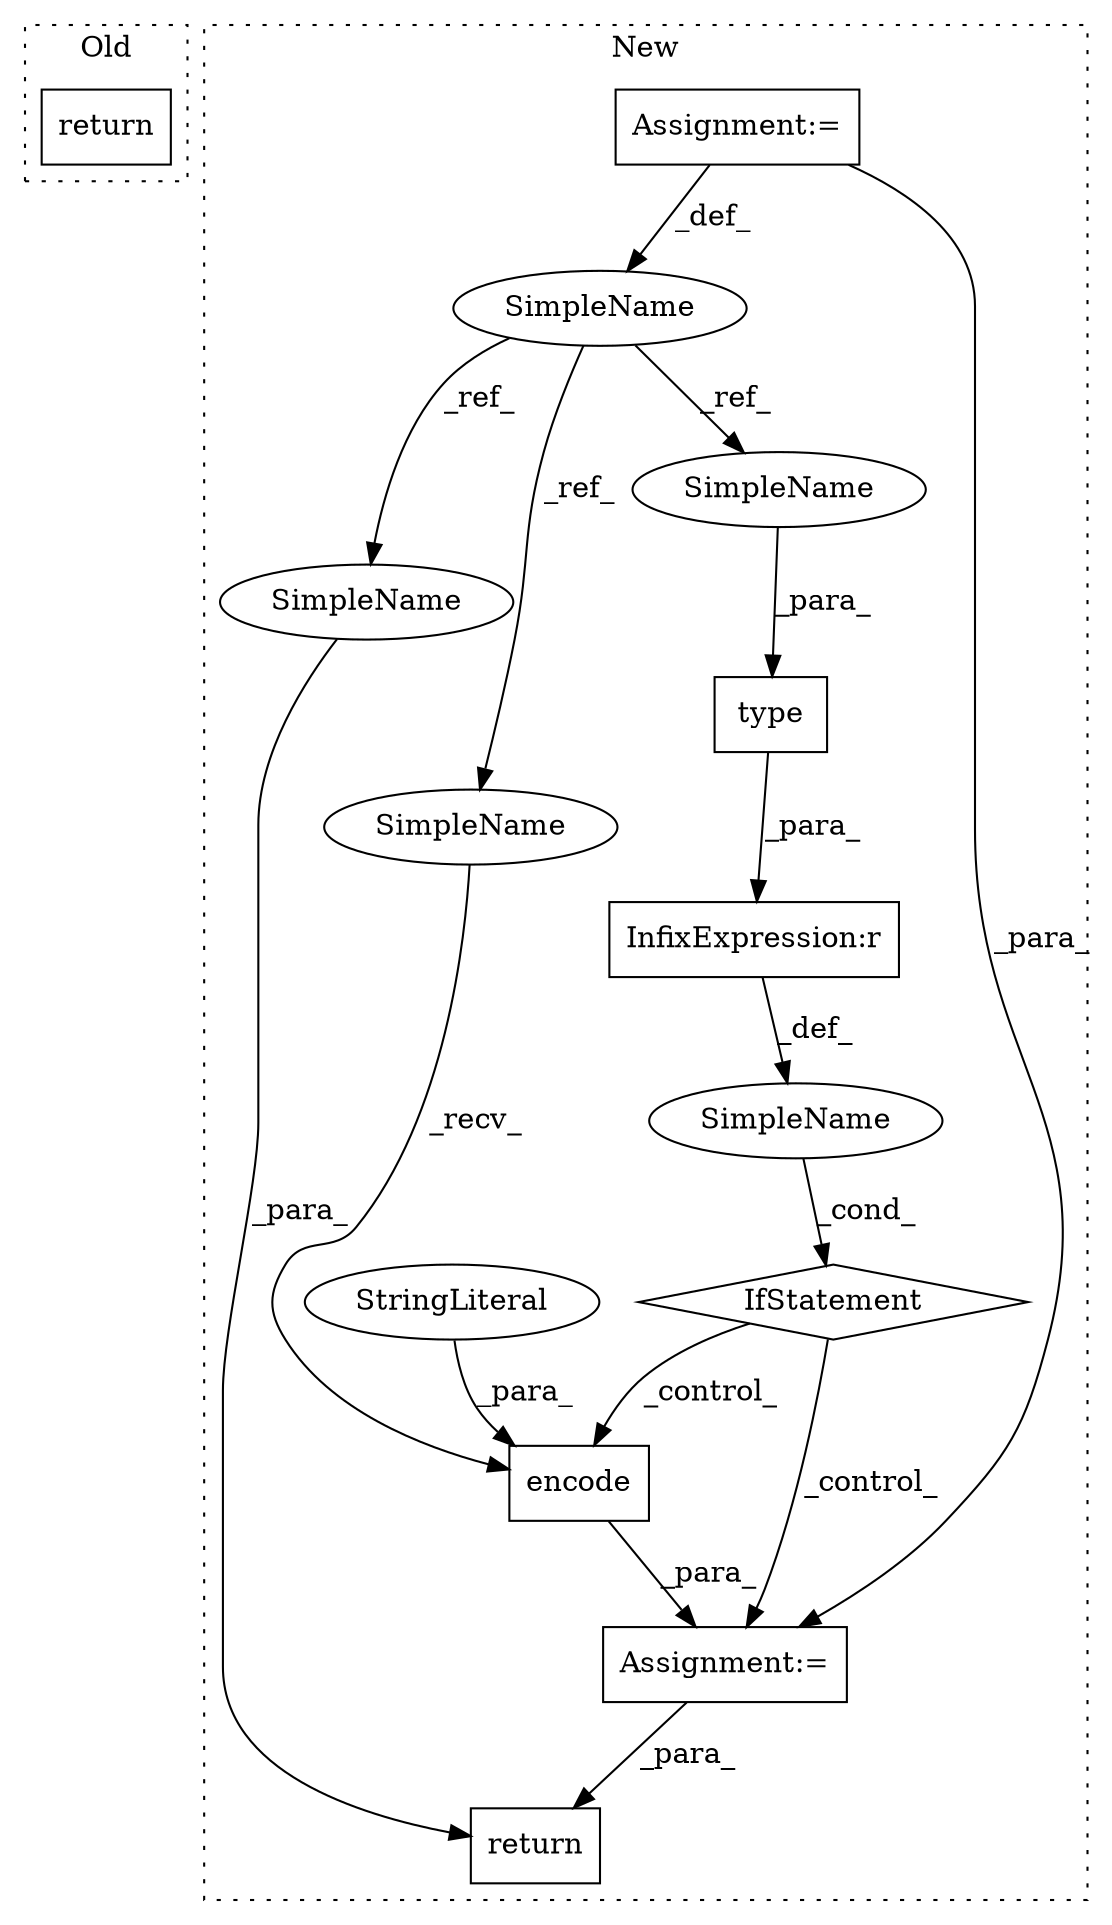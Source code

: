 digraph G {
subgraph cluster0 {
1 [label="return" a="41" s="6085" l="7" shape="box"];
label = "Old";
style="dotted";
}
subgraph cluster1 {
2 [label="encode" a="32" s="6356,6370" l="7,1" shape="box"];
3 [label="StringLiteral" a="45" s="6363" l="7" shape="ellipse"];
4 [label="return" a="41" s="6383" l="7" shape="box"];
5 [label="Assignment:=" a="7" s="6351" l="1" shape="box"];
6 [label="IfStatement" a="25" s="6315,6338" l="4,2" shape="diamond"];
7 [label="SimpleName" a="42" s="6224" l="3" shape="ellipse"];
8 [label="InfixExpression:r" a="27" s="6328" l="4" shape="box"];
9 [label="SimpleName" a="42" s="" l="" shape="ellipse"];
10 [label="type" a="32" s="6319,6327" l="5,1" shape="box"];
11 [label="Assignment:=" a="7" s="6227" l="1" shape="box"];
12 [label="SimpleName" a="42" s="6390" l="3" shape="ellipse"];
13 [label="SimpleName" a="42" s="6352" l="3" shape="ellipse"];
14 [label="SimpleName" a="42" s="6324" l="3" shape="ellipse"];
label = "New";
style="dotted";
}
2 -> 5 [label="_para_"];
3 -> 2 [label="_para_"];
5 -> 4 [label="_para_"];
6 -> 2 [label="_control_"];
6 -> 5 [label="_control_"];
7 -> 12 [label="_ref_"];
7 -> 13 [label="_ref_"];
7 -> 14 [label="_ref_"];
8 -> 9 [label="_def_"];
9 -> 6 [label="_cond_"];
10 -> 8 [label="_para_"];
11 -> 5 [label="_para_"];
11 -> 7 [label="_def_"];
12 -> 4 [label="_para_"];
13 -> 2 [label="_recv_"];
14 -> 10 [label="_para_"];
}